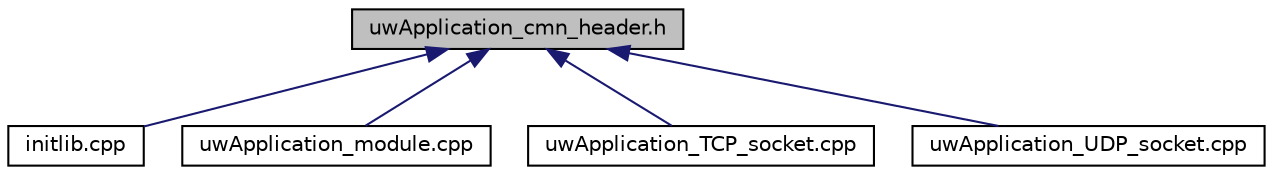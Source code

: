 digraph "uwApplication_cmn_header.h"
{
 // LATEX_PDF_SIZE
  edge [fontname="Helvetica",fontsize="10",labelfontname="Helvetica",labelfontsize="10"];
  node [fontname="Helvetica",fontsize="10",shape=record];
  Node1 [label="uwApplication_cmn_header.h",height=0.2,width=0.4,color="black", fillcolor="grey75", style="filled", fontcolor="black",tooltip="Provides the headers of the data packet."];
  Node1 -> Node2 [dir="back",color="midnightblue",fontsize="10",style="solid",fontname="Helvetica"];
  Node2 [label="initlib.cpp",height=0.2,width=0.4,color="black", fillcolor="white", style="filled",URL="$application_2uwApplication_2initlib_8cpp.html",tooltip=" "];
  Node1 -> Node3 [dir="back",color="midnightblue",fontsize="10",style="solid",fontname="Helvetica"];
  Node3 [label="uwApplication_module.cpp",height=0.2,width=0.4,color="black", fillcolor="white", style="filled",URL="$uwApplication__module_8cpp.html",tooltip="Provides the definition of uwApplicationmodule class."];
  Node1 -> Node4 [dir="back",color="midnightblue",fontsize="10",style="solid",fontname="Helvetica"];
  Node4 [label="uwApplication_TCP_socket.cpp",height=0.2,width=0.4,color="black", fillcolor="white", style="filled",URL="$uwApplication__TCP__socket_8cpp.html",tooltip=" "];
  Node1 -> Node5 [dir="back",color="midnightblue",fontsize="10",style="solid",fontname="Helvetica"];
  Node5 [label="uwApplication_UDP_socket.cpp",height=0.2,width=0.4,color="black", fillcolor="white", style="filled",URL="$uwApplication__UDP__socket_8cpp.html",tooltip=" "];
}
